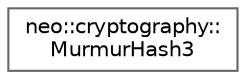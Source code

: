 digraph "Graphical Class Hierarchy"
{
 // LATEX_PDF_SIZE
  bgcolor="transparent";
  edge [fontname=Helvetica,fontsize=10,labelfontname=Helvetica,labelfontsize=10];
  node [fontname=Helvetica,fontsize=10,shape=box,height=0.2,width=0.4];
  rankdir="LR";
  Node0 [id="Node000000",label="neo::cryptography::\lMurmurHash3",height=0.2,width=0.4,color="grey40", fillcolor="white", style="filled",URL="$classneo_1_1cryptography_1_1_murmur_hash3.html",tooltip="MurmurHash3 implementation for Neo blockchain."];
}
